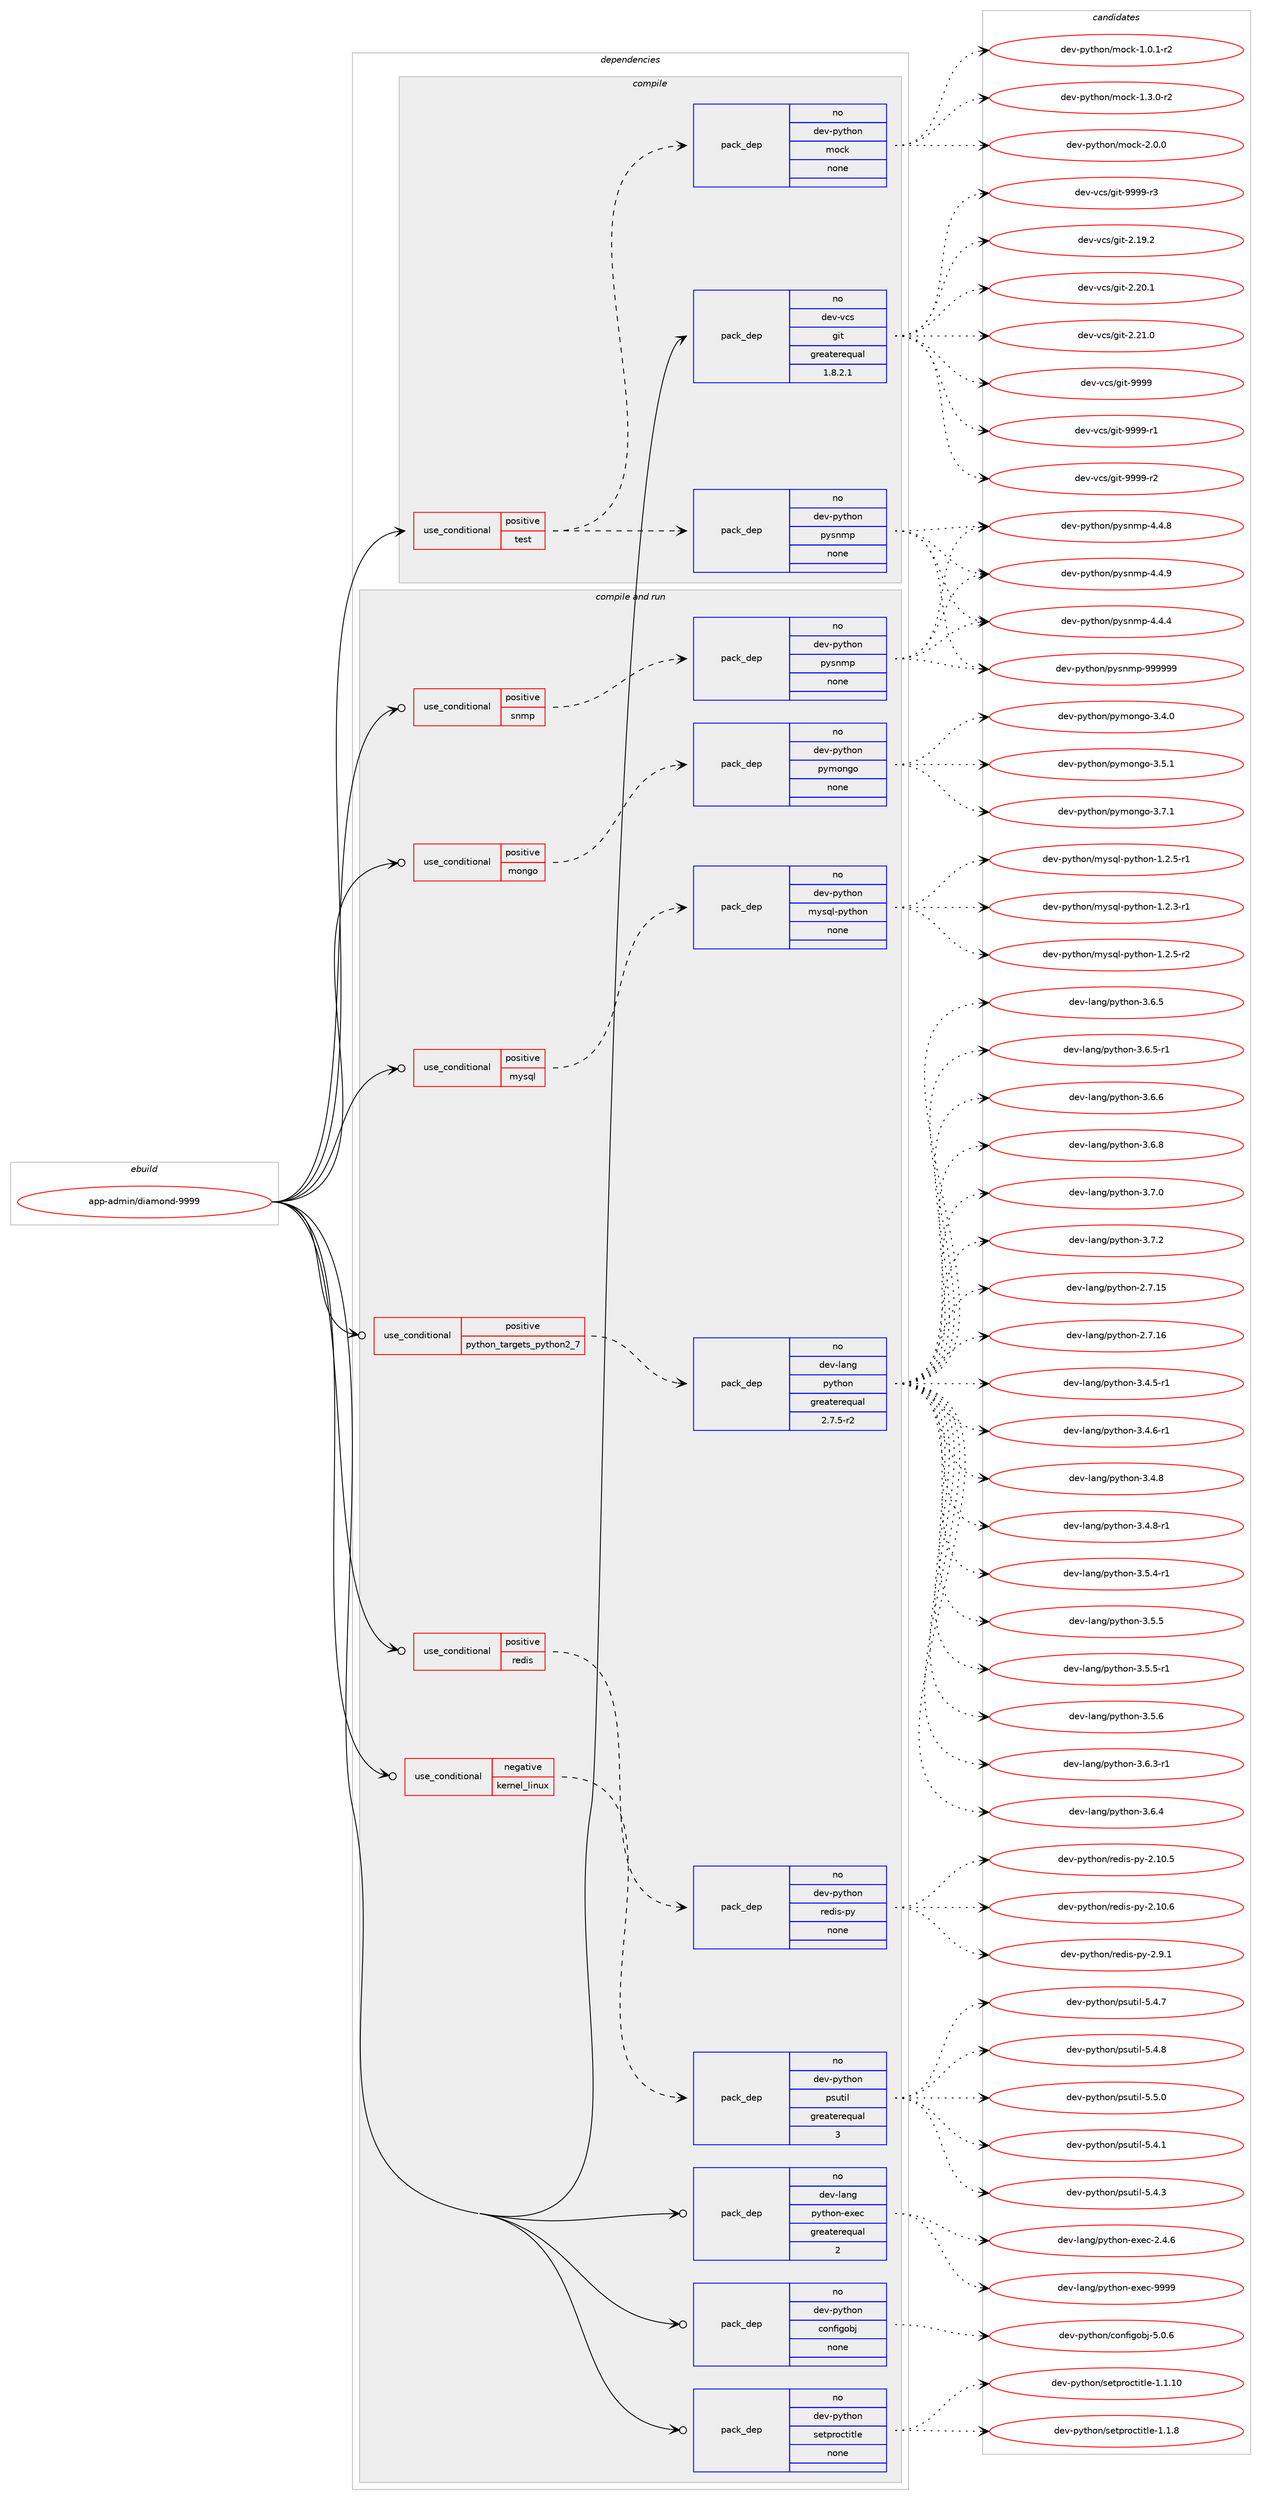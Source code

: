 digraph prolog {

# *************
# Graph options
# *************

newrank=true;
concentrate=true;
compound=true;
graph [rankdir=LR,fontname=Helvetica,fontsize=10,ranksep=1.5];#, ranksep=2.5, nodesep=0.2];
edge  [arrowhead=vee];
node  [fontname=Helvetica,fontsize=10];

# **********
# The ebuild
# **********

subgraph cluster_leftcol {
color=gray;
rank=same;
label=<<i>ebuild</i>>;
id [label="app-admin/diamond-9999", color=red, width=4, href="../app-admin/diamond-9999.svg"];
}

# ****************
# The dependencies
# ****************

subgraph cluster_midcol {
color=gray;
label=<<i>dependencies</i>>;
subgraph cluster_compile {
fillcolor="#eeeeee";
style=filled;
label=<<i>compile</i>>;
subgraph cond344771 {
dependency1264597 [label=<<TABLE BORDER="0" CELLBORDER="1" CELLSPACING="0" CELLPADDING="4"><TR><TD ROWSPAN="3" CELLPADDING="10">use_conditional</TD></TR><TR><TD>positive</TD></TR><TR><TD>test</TD></TR></TABLE>>, shape=none, color=red];
subgraph pack900234 {
dependency1264598 [label=<<TABLE BORDER="0" CELLBORDER="1" CELLSPACING="0" CELLPADDING="4" WIDTH="220"><TR><TD ROWSPAN="6" CELLPADDING="30">pack_dep</TD></TR><TR><TD WIDTH="110">no</TD></TR><TR><TD>dev-python</TD></TR><TR><TD>mock</TD></TR><TR><TD>none</TD></TR><TR><TD></TD></TR></TABLE>>, shape=none, color=blue];
}
dependency1264597:e -> dependency1264598:w [weight=20,style="dashed",arrowhead="vee"];
subgraph pack900235 {
dependency1264599 [label=<<TABLE BORDER="0" CELLBORDER="1" CELLSPACING="0" CELLPADDING="4" WIDTH="220"><TR><TD ROWSPAN="6" CELLPADDING="30">pack_dep</TD></TR><TR><TD WIDTH="110">no</TD></TR><TR><TD>dev-python</TD></TR><TR><TD>pysnmp</TD></TR><TR><TD>none</TD></TR><TR><TD></TD></TR></TABLE>>, shape=none, color=blue];
}
dependency1264597:e -> dependency1264599:w [weight=20,style="dashed",arrowhead="vee"];
}
id:e -> dependency1264597:w [weight=20,style="solid",arrowhead="vee"];
subgraph pack900236 {
dependency1264600 [label=<<TABLE BORDER="0" CELLBORDER="1" CELLSPACING="0" CELLPADDING="4" WIDTH="220"><TR><TD ROWSPAN="6" CELLPADDING="30">pack_dep</TD></TR><TR><TD WIDTH="110">no</TD></TR><TR><TD>dev-vcs</TD></TR><TR><TD>git</TD></TR><TR><TD>greaterequal</TD></TR><TR><TD>1.8.2.1</TD></TR></TABLE>>, shape=none, color=blue];
}
id:e -> dependency1264600:w [weight=20,style="solid",arrowhead="vee"];
}
subgraph cluster_compileandrun {
fillcolor="#eeeeee";
style=filled;
label=<<i>compile and run</i>>;
subgraph cond344772 {
dependency1264601 [label=<<TABLE BORDER="0" CELLBORDER="1" CELLSPACING="0" CELLPADDING="4"><TR><TD ROWSPAN="3" CELLPADDING="10">use_conditional</TD></TR><TR><TD>negative</TD></TR><TR><TD>kernel_linux</TD></TR></TABLE>>, shape=none, color=red];
subgraph pack900237 {
dependency1264602 [label=<<TABLE BORDER="0" CELLBORDER="1" CELLSPACING="0" CELLPADDING="4" WIDTH="220"><TR><TD ROWSPAN="6" CELLPADDING="30">pack_dep</TD></TR><TR><TD WIDTH="110">no</TD></TR><TR><TD>dev-python</TD></TR><TR><TD>psutil</TD></TR><TR><TD>greaterequal</TD></TR><TR><TD>3</TD></TR></TABLE>>, shape=none, color=blue];
}
dependency1264601:e -> dependency1264602:w [weight=20,style="dashed",arrowhead="vee"];
}
id:e -> dependency1264601:w [weight=20,style="solid",arrowhead="odotvee"];
subgraph cond344773 {
dependency1264603 [label=<<TABLE BORDER="0" CELLBORDER="1" CELLSPACING="0" CELLPADDING="4"><TR><TD ROWSPAN="3" CELLPADDING="10">use_conditional</TD></TR><TR><TD>positive</TD></TR><TR><TD>mongo</TD></TR></TABLE>>, shape=none, color=red];
subgraph pack900238 {
dependency1264604 [label=<<TABLE BORDER="0" CELLBORDER="1" CELLSPACING="0" CELLPADDING="4" WIDTH="220"><TR><TD ROWSPAN="6" CELLPADDING="30">pack_dep</TD></TR><TR><TD WIDTH="110">no</TD></TR><TR><TD>dev-python</TD></TR><TR><TD>pymongo</TD></TR><TR><TD>none</TD></TR><TR><TD></TD></TR></TABLE>>, shape=none, color=blue];
}
dependency1264603:e -> dependency1264604:w [weight=20,style="dashed",arrowhead="vee"];
}
id:e -> dependency1264603:w [weight=20,style="solid",arrowhead="odotvee"];
subgraph cond344774 {
dependency1264605 [label=<<TABLE BORDER="0" CELLBORDER="1" CELLSPACING="0" CELLPADDING="4"><TR><TD ROWSPAN="3" CELLPADDING="10">use_conditional</TD></TR><TR><TD>positive</TD></TR><TR><TD>mysql</TD></TR></TABLE>>, shape=none, color=red];
subgraph pack900239 {
dependency1264606 [label=<<TABLE BORDER="0" CELLBORDER="1" CELLSPACING="0" CELLPADDING="4" WIDTH="220"><TR><TD ROWSPAN="6" CELLPADDING="30">pack_dep</TD></TR><TR><TD WIDTH="110">no</TD></TR><TR><TD>dev-python</TD></TR><TR><TD>mysql-python</TD></TR><TR><TD>none</TD></TR><TR><TD></TD></TR></TABLE>>, shape=none, color=blue];
}
dependency1264605:e -> dependency1264606:w [weight=20,style="dashed",arrowhead="vee"];
}
id:e -> dependency1264605:w [weight=20,style="solid",arrowhead="odotvee"];
subgraph cond344775 {
dependency1264607 [label=<<TABLE BORDER="0" CELLBORDER="1" CELLSPACING="0" CELLPADDING="4"><TR><TD ROWSPAN="3" CELLPADDING="10">use_conditional</TD></TR><TR><TD>positive</TD></TR><TR><TD>python_targets_python2_7</TD></TR></TABLE>>, shape=none, color=red];
subgraph pack900240 {
dependency1264608 [label=<<TABLE BORDER="0" CELLBORDER="1" CELLSPACING="0" CELLPADDING="4" WIDTH="220"><TR><TD ROWSPAN="6" CELLPADDING="30">pack_dep</TD></TR><TR><TD WIDTH="110">no</TD></TR><TR><TD>dev-lang</TD></TR><TR><TD>python</TD></TR><TR><TD>greaterequal</TD></TR><TR><TD>2.7.5-r2</TD></TR></TABLE>>, shape=none, color=blue];
}
dependency1264607:e -> dependency1264608:w [weight=20,style="dashed",arrowhead="vee"];
}
id:e -> dependency1264607:w [weight=20,style="solid",arrowhead="odotvee"];
subgraph cond344776 {
dependency1264609 [label=<<TABLE BORDER="0" CELLBORDER="1" CELLSPACING="0" CELLPADDING="4"><TR><TD ROWSPAN="3" CELLPADDING="10">use_conditional</TD></TR><TR><TD>positive</TD></TR><TR><TD>redis</TD></TR></TABLE>>, shape=none, color=red];
subgraph pack900241 {
dependency1264610 [label=<<TABLE BORDER="0" CELLBORDER="1" CELLSPACING="0" CELLPADDING="4" WIDTH="220"><TR><TD ROWSPAN="6" CELLPADDING="30">pack_dep</TD></TR><TR><TD WIDTH="110">no</TD></TR><TR><TD>dev-python</TD></TR><TR><TD>redis-py</TD></TR><TR><TD>none</TD></TR><TR><TD></TD></TR></TABLE>>, shape=none, color=blue];
}
dependency1264609:e -> dependency1264610:w [weight=20,style="dashed",arrowhead="vee"];
}
id:e -> dependency1264609:w [weight=20,style="solid",arrowhead="odotvee"];
subgraph cond344777 {
dependency1264611 [label=<<TABLE BORDER="0" CELLBORDER="1" CELLSPACING="0" CELLPADDING="4"><TR><TD ROWSPAN="3" CELLPADDING="10">use_conditional</TD></TR><TR><TD>positive</TD></TR><TR><TD>snmp</TD></TR></TABLE>>, shape=none, color=red];
subgraph pack900242 {
dependency1264612 [label=<<TABLE BORDER="0" CELLBORDER="1" CELLSPACING="0" CELLPADDING="4" WIDTH="220"><TR><TD ROWSPAN="6" CELLPADDING="30">pack_dep</TD></TR><TR><TD WIDTH="110">no</TD></TR><TR><TD>dev-python</TD></TR><TR><TD>pysnmp</TD></TR><TR><TD>none</TD></TR><TR><TD></TD></TR></TABLE>>, shape=none, color=blue];
}
dependency1264611:e -> dependency1264612:w [weight=20,style="dashed",arrowhead="vee"];
}
id:e -> dependency1264611:w [weight=20,style="solid",arrowhead="odotvee"];
subgraph pack900243 {
dependency1264613 [label=<<TABLE BORDER="0" CELLBORDER="1" CELLSPACING="0" CELLPADDING="4" WIDTH="220"><TR><TD ROWSPAN="6" CELLPADDING="30">pack_dep</TD></TR><TR><TD WIDTH="110">no</TD></TR><TR><TD>dev-lang</TD></TR><TR><TD>python-exec</TD></TR><TR><TD>greaterequal</TD></TR><TR><TD>2</TD></TR></TABLE>>, shape=none, color=blue];
}
id:e -> dependency1264613:w [weight=20,style="solid",arrowhead="odotvee"];
subgraph pack900244 {
dependency1264614 [label=<<TABLE BORDER="0" CELLBORDER="1" CELLSPACING="0" CELLPADDING="4" WIDTH="220"><TR><TD ROWSPAN="6" CELLPADDING="30">pack_dep</TD></TR><TR><TD WIDTH="110">no</TD></TR><TR><TD>dev-python</TD></TR><TR><TD>configobj</TD></TR><TR><TD>none</TD></TR><TR><TD></TD></TR></TABLE>>, shape=none, color=blue];
}
id:e -> dependency1264614:w [weight=20,style="solid",arrowhead="odotvee"];
subgraph pack900245 {
dependency1264615 [label=<<TABLE BORDER="0" CELLBORDER="1" CELLSPACING="0" CELLPADDING="4" WIDTH="220"><TR><TD ROWSPAN="6" CELLPADDING="30">pack_dep</TD></TR><TR><TD WIDTH="110">no</TD></TR><TR><TD>dev-python</TD></TR><TR><TD>setproctitle</TD></TR><TR><TD>none</TD></TR><TR><TD></TD></TR></TABLE>>, shape=none, color=blue];
}
id:e -> dependency1264615:w [weight=20,style="solid",arrowhead="odotvee"];
}
subgraph cluster_run {
fillcolor="#eeeeee";
style=filled;
label=<<i>run</i>>;
}
}

# **************
# The candidates
# **************

subgraph cluster_choices {
rank=same;
color=gray;
label=<<i>candidates</i>>;

subgraph choice900234 {
color=black;
nodesep=1;
choice1001011184511212111610411111047109111991074549464846494511450 [label="dev-python/mock-1.0.1-r2", color=red, width=4,href="../dev-python/mock-1.0.1-r2.svg"];
choice1001011184511212111610411111047109111991074549465146484511450 [label="dev-python/mock-1.3.0-r2", color=red, width=4,href="../dev-python/mock-1.3.0-r2.svg"];
choice100101118451121211161041111104710911199107455046484648 [label="dev-python/mock-2.0.0", color=red, width=4,href="../dev-python/mock-2.0.0.svg"];
dependency1264598:e -> choice1001011184511212111610411111047109111991074549464846494511450:w [style=dotted,weight="100"];
dependency1264598:e -> choice1001011184511212111610411111047109111991074549465146484511450:w [style=dotted,weight="100"];
dependency1264598:e -> choice100101118451121211161041111104710911199107455046484648:w [style=dotted,weight="100"];
}
subgraph choice900235 {
color=black;
nodesep=1;
choice1001011184511212111610411111047112121115110109112455246524652 [label="dev-python/pysnmp-4.4.4", color=red, width=4,href="../dev-python/pysnmp-4.4.4.svg"];
choice1001011184511212111610411111047112121115110109112455246524656 [label="dev-python/pysnmp-4.4.8", color=red, width=4,href="../dev-python/pysnmp-4.4.8.svg"];
choice1001011184511212111610411111047112121115110109112455246524657 [label="dev-python/pysnmp-4.4.9", color=red, width=4,href="../dev-python/pysnmp-4.4.9.svg"];
choice100101118451121211161041111104711212111511010911245575757575757 [label="dev-python/pysnmp-999999", color=red, width=4,href="../dev-python/pysnmp-999999.svg"];
dependency1264599:e -> choice1001011184511212111610411111047112121115110109112455246524652:w [style=dotted,weight="100"];
dependency1264599:e -> choice1001011184511212111610411111047112121115110109112455246524656:w [style=dotted,weight="100"];
dependency1264599:e -> choice1001011184511212111610411111047112121115110109112455246524657:w [style=dotted,weight="100"];
dependency1264599:e -> choice100101118451121211161041111104711212111511010911245575757575757:w [style=dotted,weight="100"];
}
subgraph choice900236 {
color=black;
nodesep=1;
choice10010111845118991154710310511645504649574650 [label="dev-vcs/git-2.19.2", color=red, width=4,href="../dev-vcs/git-2.19.2.svg"];
choice10010111845118991154710310511645504650484649 [label="dev-vcs/git-2.20.1", color=red, width=4,href="../dev-vcs/git-2.20.1.svg"];
choice10010111845118991154710310511645504650494648 [label="dev-vcs/git-2.21.0", color=red, width=4,href="../dev-vcs/git-2.21.0.svg"];
choice1001011184511899115471031051164557575757 [label="dev-vcs/git-9999", color=red, width=4,href="../dev-vcs/git-9999.svg"];
choice10010111845118991154710310511645575757574511449 [label="dev-vcs/git-9999-r1", color=red, width=4,href="../dev-vcs/git-9999-r1.svg"];
choice10010111845118991154710310511645575757574511450 [label="dev-vcs/git-9999-r2", color=red, width=4,href="../dev-vcs/git-9999-r2.svg"];
choice10010111845118991154710310511645575757574511451 [label="dev-vcs/git-9999-r3", color=red, width=4,href="../dev-vcs/git-9999-r3.svg"];
dependency1264600:e -> choice10010111845118991154710310511645504649574650:w [style=dotted,weight="100"];
dependency1264600:e -> choice10010111845118991154710310511645504650484649:w [style=dotted,weight="100"];
dependency1264600:e -> choice10010111845118991154710310511645504650494648:w [style=dotted,weight="100"];
dependency1264600:e -> choice1001011184511899115471031051164557575757:w [style=dotted,weight="100"];
dependency1264600:e -> choice10010111845118991154710310511645575757574511449:w [style=dotted,weight="100"];
dependency1264600:e -> choice10010111845118991154710310511645575757574511450:w [style=dotted,weight="100"];
dependency1264600:e -> choice10010111845118991154710310511645575757574511451:w [style=dotted,weight="100"];
}
subgraph choice900237 {
color=black;
nodesep=1;
choice1001011184511212111610411111047112115117116105108455346524649 [label="dev-python/psutil-5.4.1", color=red, width=4,href="../dev-python/psutil-5.4.1.svg"];
choice1001011184511212111610411111047112115117116105108455346524651 [label="dev-python/psutil-5.4.3", color=red, width=4,href="../dev-python/psutil-5.4.3.svg"];
choice1001011184511212111610411111047112115117116105108455346524655 [label="dev-python/psutil-5.4.7", color=red, width=4,href="../dev-python/psutil-5.4.7.svg"];
choice1001011184511212111610411111047112115117116105108455346524656 [label="dev-python/psutil-5.4.8", color=red, width=4,href="../dev-python/psutil-5.4.8.svg"];
choice1001011184511212111610411111047112115117116105108455346534648 [label="dev-python/psutil-5.5.0", color=red, width=4,href="../dev-python/psutil-5.5.0.svg"];
dependency1264602:e -> choice1001011184511212111610411111047112115117116105108455346524649:w [style=dotted,weight="100"];
dependency1264602:e -> choice1001011184511212111610411111047112115117116105108455346524651:w [style=dotted,weight="100"];
dependency1264602:e -> choice1001011184511212111610411111047112115117116105108455346524655:w [style=dotted,weight="100"];
dependency1264602:e -> choice1001011184511212111610411111047112115117116105108455346524656:w [style=dotted,weight="100"];
dependency1264602:e -> choice1001011184511212111610411111047112115117116105108455346534648:w [style=dotted,weight="100"];
}
subgraph choice900238 {
color=black;
nodesep=1;
choice1001011184511212111610411111047112121109111110103111455146524648 [label="dev-python/pymongo-3.4.0", color=red, width=4,href="../dev-python/pymongo-3.4.0.svg"];
choice1001011184511212111610411111047112121109111110103111455146534649 [label="dev-python/pymongo-3.5.1", color=red, width=4,href="../dev-python/pymongo-3.5.1.svg"];
choice1001011184511212111610411111047112121109111110103111455146554649 [label="dev-python/pymongo-3.7.1", color=red, width=4,href="../dev-python/pymongo-3.7.1.svg"];
dependency1264604:e -> choice1001011184511212111610411111047112121109111110103111455146524648:w [style=dotted,weight="100"];
dependency1264604:e -> choice1001011184511212111610411111047112121109111110103111455146534649:w [style=dotted,weight="100"];
dependency1264604:e -> choice1001011184511212111610411111047112121109111110103111455146554649:w [style=dotted,weight="100"];
}
subgraph choice900239 {
color=black;
nodesep=1;
choice1001011184511212111610411111047109121115113108451121211161041111104549465046514511449 [label="dev-python/mysql-python-1.2.3-r1", color=red, width=4,href="../dev-python/mysql-python-1.2.3-r1.svg"];
choice1001011184511212111610411111047109121115113108451121211161041111104549465046534511449 [label="dev-python/mysql-python-1.2.5-r1", color=red, width=4,href="../dev-python/mysql-python-1.2.5-r1.svg"];
choice1001011184511212111610411111047109121115113108451121211161041111104549465046534511450 [label="dev-python/mysql-python-1.2.5-r2", color=red, width=4,href="../dev-python/mysql-python-1.2.5-r2.svg"];
dependency1264606:e -> choice1001011184511212111610411111047109121115113108451121211161041111104549465046514511449:w [style=dotted,weight="100"];
dependency1264606:e -> choice1001011184511212111610411111047109121115113108451121211161041111104549465046534511449:w [style=dotted,weight="100"];
dependency1264606:e -> choice1001011184511212111610411111047109121115113108451121211161041111104549465046534511450:w [style=dotted,weight="100"];
}
subgraph choice900240 {
color=black;
nodesep=1;
choice10010111845108971101034711212111610411111045504655464953 [label="dev-lang/python-2.7.15", color=red, width=4,href="../dev-lang/python-2.7.15.svg"];
choice10010111845108971101034711212111610411111045504655464954 [label="dev-lang/python-2.7.16", color=red, width=4,href="../dev-lang/python-2.7.16.svg"];
choice1001011184510897110103471121211161041111104551465246534511449 [label="dev-lang/python-3.4.5-r1", color=red, width=4,href="../dev-lang/python-3.4.5-r1.svg"];
choice1001011184510897110103471121211161041111104551465246544511449 [label="dev-lang/python-3.4.6-r1", color=red, width=4,href="../dev-lang/python-3.4.6-r1.svg"];
choice100101118451089711010347112121116104111110455146524656 [label="dev-lang/python-3.4.8", color=red, width=4,href="../dev-lang/python-3.4.8.svg"];
choice1001011184510897110103471121211161041111104551465246564511449 [label="dev-lang/python-3.4.8-r1", color=red, width=4,href="../dev-lang/python-3.4.8-r1.svg"];
choice1001011184510897110103471121211161041111104551465346524511449 [label="dev-lang/python-3.5.4-r1", color=red, width=4,href="../dev-lang/python-3.5.4-r1.svg"];
choice100101118451089711010347112121116104111110455146534653 [label="dev-lang/python-3.5.5", color=red, width=4,href="../dev-lang/python-3.5.5.svg"];
choice1001011184510897110103471121211161041111104551465346534511449 [label="dev-lang/python-3.5.5-r1", color=red, width=4,href="../dev-lang/python-3.5.5-r1.svg"];
choice100101118451089711010347112121116104111110455146534654 [label="dev-lang/python-3.5.6", color=red, width=4,href="../dev-lang/python-3.5.6.svg"];
choice1001011184510897110103471121211161041111104551465446514511449 [label="dev-lang/python-3.6.3-r1", color=red, width=4,href="../dev-lang/python-3.6.3-r1.svg"];
choice100101118451089711010347112121116104111110455146544652 [label="dev-lang/python-3.6.4", color=red, width=4,href="../dev-lang/python-3.6.4.svg"];
choice100101118451089711010347112121116104111110455146544653 [label="dev-lang/python-3.6.5", color=red, width=4,href="../dev-lang/python-3.6.5.svg"];
choice1001011184510897110103471121211161041111104551465446534511449 [label="dev-lang/python-3.6.5-r1", color=red, width=4,href="../dev-lang/python-3.6.5-r1.svg"];
choice100101118451089711010347112121116104111110455146544654 [label="dev-lang/python-3.6.6", color=red, width=4,href="../dev-lang/python-3.6.6.svg"];
choice100101118451089711010347112121116104111110455146544656 [label="dev-lang/python-3.6.8", color=red, width=4,href="../dev-lang/python-3.6.8.svg"];
choice100101118451089711010347112121116104111110455146554648 [label="dev-lang/python-3.7.0", color=red, width=4,href="../dev-lang/python-3.7.0.svg"];
choice100101118451089711010347112121116104111110455146554650 [label="dev-lang/python-3.7.2", color=red, width=4,href="../dev-lang/python-3.7.2.svg"];
dependency1264608:e -> choice10010111845108971101034711212111610411111045504655464953:w [style=dotted,weight="100"];
dependency1264608:e -> choice10010111845108971101034711212111610411111045504655464954:w [style=dotted,weight="100"];
dependency1264608:e -> choice1001011184510897110103471121211161041111104551465246534511449:w [style=dotted,weight="100"];
dependency1264608:e -> choice1001011184510897110103471121211161041111104551465246544511449:w [style=dotted,weight="100"];
dependency1264608:e -> choice100101118451089711010347112121116104111110455146524656:w [style=dotted,weight="100"];
dependency1264608:e -> choice1001011184510897110103471121211161041111104551465246564511449:w [style=dotted,weight="100"];
dependency1264608:e -> choice1001011184510897110103471121211161041111104551465346524511449:w [style=dotted,weight="100"];
dependency1264608:e -> choice100101118451089711010347112121116104111110455146534653:w [style=dotted,weight="100"];
dependency1264608:e -> choice1001011184510897110103471121211161041111104551465346534511449:w [style=dotted,weight="100"];
dependency1264608:e -> choice100101118451089711010347112121116104111110455146534654:w [style=dotted,weight="100"];
dependency1264608:e -> choice1001011184510897110103471121211161041111104551465446514511449:w [style=dotted,weight="100"];
dependency1264608:e -> choice100101118451089711010347112121116104111110455146544652:w [style=dotted,weight="100"];
dependency1264608:e -> choice100101118451089711010347112121116104111110455146544653:w [style=dotted,weight="100"];
dependency1264608:e -> choice1001011184510897110103471121211161041111104551465446534511449:w [style=dotted,weight="100"];
dependency1264608:e -> choice100101118451089711010347112121116104111110455146544654:w [style=dotted,weight="100"];
dependency1264608:e -> choice100101118451089711010347112121116104111110455146544656:w [style=dotted,weight="100"];
dependency1264608:e -> choice100101118451089711010347112121116104111110455146554648:w [style=dotted,weight="100"];
dependency1264608:e -> choice100101118451089711010347112121116104111110455146554650:w [style=dotted,weight="100"];
}
subgraph choice900241 {
color=black;
nodesep=1;
choice10010111845112121116104111110471141011001051154511212145504649484653 [label="dev-python/redis-py-2.10.5", color=red, width=4,href="../dev-python/redis-py-2.10.5.svg"];
choice10010111845112121116104111110471141011001051154511212145504649484654 [label="dev-python/redis-py-2.10.6", color=red, width=4,href="../dev-python/redis-py-2.10.6.svg"];
choice100101118451121211161041111104711410110010511545112121455046574649 [label="dev-python/redis-py-2.9.1", color=red, width=4,href="../dev-python/redis-py-2.9.1.svg"];
dependency1264610:e -> choice10010111845112121116104111110471141011001051154511212145504649484653:w [style=dotted,weight="100"];
dependency1264610:e -> choice10010111845112121116104111110471141011001051154511212145504649484654:w [style=dotted,weight="100"];
dependency1264610:e -> choice100101118451121211161041111104711410110010511545112121455046574649:w [style=dotted,weight="100"];
}
subgraph choice900242 {
color=black;
nodesep=1;
choice1001011184511212111610411111047112121115110109112455246524652 [label="dev-python/pysnmp-4.4.4", color=red, width=4,href="../dev-python/pysnmp-4.4.4.svg"];
choice1001011184511212111610411111047112121115110109112455246524656 [label="dev-python/pysnmp-4.4.8", color=red, width=4,href="../dev-python/pysnmp-4.4.8.svg"];
choice1001011184511212111610411111047112121115110109112455246524657 [label="dev-python/pysnmp-4.4.9", color=red, width=4,href="../dev-python/pysnmp-4.4.9.svg"];
choice100101118451121211161041111104711212111511010911245575757575757 [label="dev-python/pysnmp-999999", color=red, width=4,href="../dev-python/pysnmp-999999.svg"];
dependency1264612:e -> choice1001011184511212111610411111047112121115110109112455246524652:w [style=dotted,weight="100"];
dependency1264612:e -> choice1001011184511212111610411111047112121115110109112455246524656:w [style=dotted,weight="100"];
dependency1264612:e -> choice1001011184511212111610411111047112121115110109112455246524657:w [style=dotted,weight="100"];
dependency1264612:e -> choice100101118451121211161041111104711212111511010911245575757575757:w [style=dotted,weight="100"];
}
subgraph choice900243 {
color=black;
nodesep=1;
choice1001011184510897110103471121211161041111104510112010199455046524654 [label="dev-lang/python-exec-2.4.6", color=red, width=4,href="../dev-lang/python-exec-2.4.6.svg"];
choice10010111845108971101034711212111610411111045101120101994557575757 [label="dev-lang/python-exec-9999", color=red, width=4,href="../dev-lang/python-exec-9999.svg"];
dependency1264613:e -> choice1001011184510897110103471121211161041111104510112010199455046524654:w [style=dotted,weight="100"];
dependency1264613:e -> choice10010111845108971101034711212111610411111045101120101994557575757:w [style=dotted,weight="100"];
}
subgraph choice900244 {
color=black;
nodesep=1;
choice10010111845112121116104111110479911111010210510311198106455346484654 [label="dev-python/configobj-5.0.6", color=red, width=4,href="../dev-python/configobj-5.0.6.svg"];
dependency1264614:e -> choice10010111845112121116104111110479911111010210510311198106455346484654:w [style=dotted,weight="100"];
}
subgraph choice900245 {
color=black;
nodesep=1;
choice10010111845112121116104111110471151011161121141119911610511610810145494649464948 [label="dev-python/setproctitle-1.1.10", color=red, width=4,href="../dev-python/setproctitle-1.1.10.svg"];
choice100101118451121211161041111104711510111611211411199116105116108101454946494656 [label="dev-python/setproctitle-1.1.8", color=red, width=4,href="../dev-python/setproctitle-1.1.8.svg"];
dependency1264615:e -> choice10010111845112121116104111110471151011161121141119911610511610810145494649464948:w [style=dotted,weight="100"];
dependency1264615:e -> choice100101118451121211161041111104711510111611211411199116105116108101454946494656:w [style=dotted,weight="100"];
}
}

}
